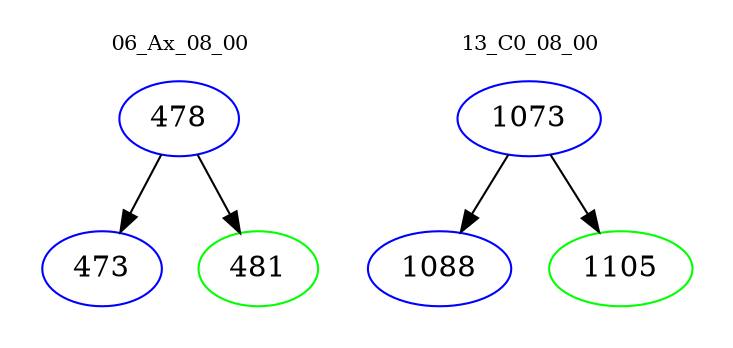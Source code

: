 digraph{
subgraph cluster_0 {
color = white
label = "06_Ax_08_00";
fontsize=10;
T0_478 [label="478", color="blue"]
T0_478 -> T0_473 [color="black"]
T0_473 [label="473", color="blue"]
T0_478 -> T0_481 [color="black"]
T0_481 [label="481", color="green"]
}
subgraph cluster_1 {
color = white
label = "13_C0_08_00";
fontsize=10;
T1_1073 [label="1073", color="blue"]
T1_1073 -> T1_1088 [color="black"]
T1_1088 [label="1088", color="blue"]
T1_1073 -> T1_1105 [color="black"]
T1_1105 [label="1105", color="green"]
}
}
